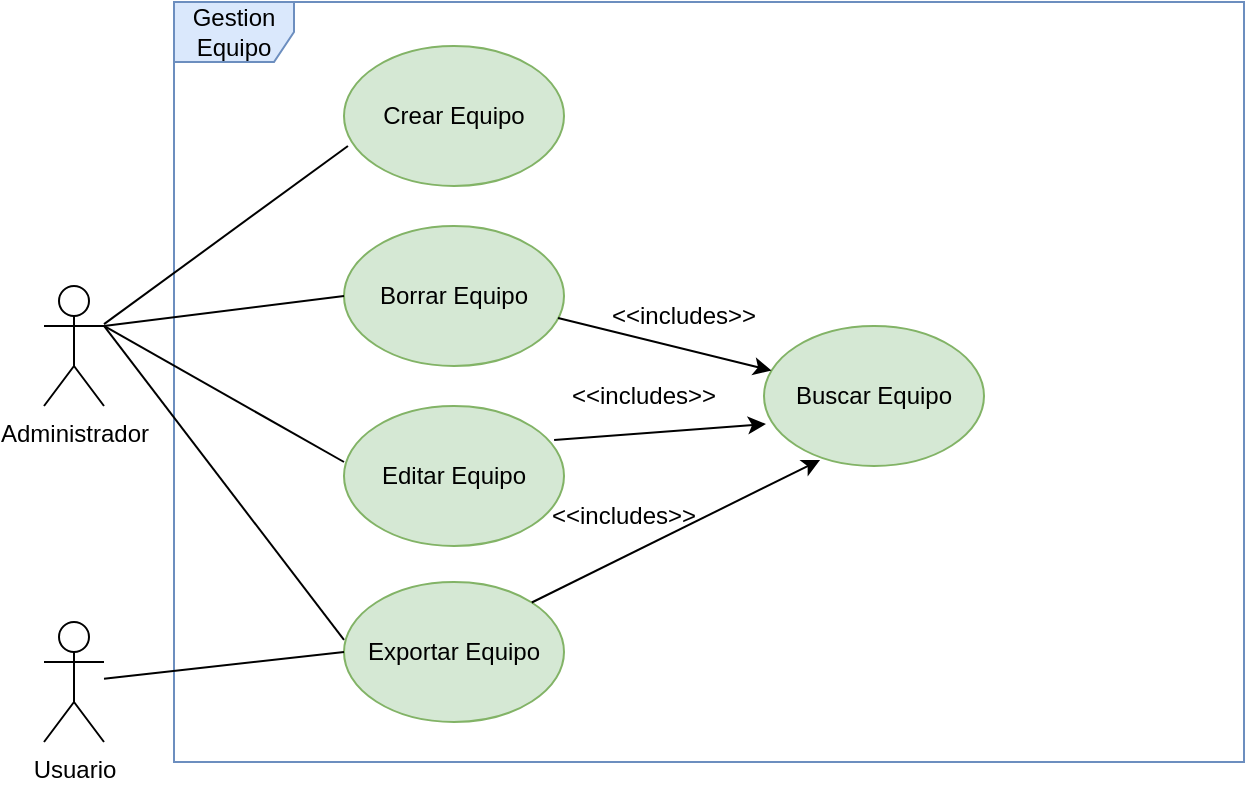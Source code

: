 <mxfile version="21.2.8" type="device">
  <diagram name="Page-1" id="4cxJuNA6jxFFfl-4qjEc">
    <mxGraphModel dx="1434" dy="878" grid="1" gridSize="10" guides="1" tooltips="1" connect="1" arrows="1" fold="1" page="1" pageScale="1" pageWidth="850" pageHeight="1100" math="0" shadow="0">
      <root>
        <mxCell id="0" />
        <mxCell id="1" parent="0" />
        <mxCell id="4L3qG8AeQFY43rI7TySw-1" value="Gestion Equipo" style="shape=umlFrame;whiteSpace=wrap;html=1;pointerEvents=0;fillColor=#dae8fc;strokeColor=#6c8ebf;" parent="1" vertex="1">
          <mxGeometry x="105" y="250" width="535" height="380" as="geometry" />
        </mxCell>
        <mxCell id="4L3qG8AeQFY43rI7TySw-2" value="Administrador" style="shape=umlActor;verticalLabelPosition=bottom;verticalAlign=top;html=1;" parent="1" vertex="1">
          <mxGeometry x="40" y="392" width="30" height="60" as="geometry" />
        </mxCell>
        <mxCell id="4L3qG8AeQFY43rI7TySw-3" value="Crear Equipo" style="ellipse;whiteSpace=wrap;html=1;fillColor=#d5e8d4;strokeColor=#82b366;" parent="1" vertex="1">
          <mxGeometry x="190" y="272" width="110" height="70" as="geometry" />
        </mxCell>
        <mxCell id="4L3qG8AeQFY43rI7TySw-4" value="Borrar Equipo" style="ellipse;whiteSpace=wrap;html=1;fillColor=#d5e8d4;strokeColor=#82b366;" parent="1" vertex="1">
          <mxGeometry x="190" y="362" width="110" height="70" as="geometry" />
        </mxCell>
        <mxCell id="4L3qG8AeQFY43rI7TySw-5" value="Editar Equipo" style="ellipse;whiteSpace=wrap;html=1;fillColor=#d5e8d4;strokeColor=#82b366;" parent="1" vertex="1">
          <mxGeometry x="190" y="452" width="110" height="70" as="geometry" />
        </mxCell>
        <mxCell id="4L3qG8AeQFY43rI7TySw-6" value="" style="endArrow=none;html=1;rounded=0;entryX=0.018;entryY=0.714;entryDx=0;entryDy=0;entryPerimeter=0;" parent="1" source="4L3qG8AeQFY43rI7TySw-2" target="4L3qG8AeQFY43rI7TySw-3" edge="1">
          <mxGeometry width="50" height="50" relative="1" as="geometry">
            <mxPoint x="60" y="362" as="sourcePoint" />
            <mxPoint x="110" y="312" as="targetPoint" />
          </mxGeometry>
        </mxCell>
        <mxCell id="4L3qG8AeQFY43rI7TySw-7" value="" style="endArrow=none;html=1;rounded=0;entryX=0;entryY=0.5;entryDx=0;entryDy=0;exitX=1;exitY=0.333;exitDx=0;exitDy=0;exitPerimeter=0;" parent="1" source="4L3qG8AeQFY43rI7TySw-2" target="4L3qG8AeQFY43rI7TySw-4" edge="1">
          <mxGeometry width="50" height="50" relative="1" as="geometry">
            <mxPoint x="80" y="420" as="sourcePoint" />
            <mxPoint x="202" y="322" as="targetPoint" />
          </mxGeometry>
        </mxCell>
        <mxCell id="4L3qG8AeQFY43rI7TySw-8" value="" style="endArrow=none;html=1;rounded=0;entryX=0;entryY=0.4;entryDx=0;entryDy=0;entryPerimeter=0;exitX=1;exitY=0.333;exitDx=0;exitDy=0;exitPerimeter=0;" parent="1" source="4L3qG8AeQFY43rI7TySw-2" target="4L3qG8AeQFY43rI7TySw-5" edge="1">
          <mxGeometry width="50" height="50" relative="1" as="geometry">
            <mxPoint x="120" y="512" as="sourcePoint" />
            <mxPoint x="170" y="462" as="targetPoint" />
          </mxGeometry>
        </mxCell>
        <mxCell id="4L3qG8AeQFY43rI7TySw-9" value="Buscar Equipo" style="ellipse;whiteSpace=wrap;html=1;fillColor=#d5e8d4;strokeColor=#82b366;" parent="1" vertex="1">
          <mxGeometry x="400" y="412" width="110" height="70" as="geometry" />
        </mxCell>
        <mxCell id="4L3qG8AeQFY43rI7TySw-10" value="" style="endArrow=classic;html=1;rounded=0;exitX=0.973;exitY=0.657;exitDx=0;exitDy=0;exitPerimeter=0;" parent="1" source="4L3qG8AeQFY43rI7TySw-4" target="4L3qG8AeQFY43rI7TySw-9" edge="1">
          <mxGeometry width="50" height="50" relative="1" as="geometry">
            <mxPoint x="280" y="402" as="sourcePoint" />
            <mxPoint x="330" y="352" as="targetPoint" />
          </mxGeometry>
        </mxCell>
        <mxCell id="4L3qG8AeQFY43rI7TySw-11" value="&amp;lt;&amp;lt;includes&amp;gt;&amp;gt;" style="text;html=1;strokeColor=none;fillColor=none;align=center;verticalAlign=middle;whiteSpace=wrap;rounded=0;" parent="1" vertex="1">
          <mxGeometry x="330" y="392" width="60" height="30" as="geometry" />
        </mxCell>
        <mxCell id="4L3qG8AeQFY43rI7TySw-12" value="" style="endArrow=classic;html=1;rounded=0;exitX=0.955;exitY=0.243;exitDx=0;exitDy=0;entryX=0.009;entryY=0.7;entryDx=0;entryDy=0;exitPerimeter=0;entryPerimeter=0;" parent="1" source="4L3qG8AeQFY43rI7TySw-5" target="4L3qG8AeQFY43rI7TySw-9" edge="1">
          <mxGeometry width="50" height="50" relative="1" as="geometry">
            <mxPoint x="307" y="471" as="sourcePoint" />
            <mxPoint x="414" y="497" as="targetPoint" />
          </mxGeometry>
        </mxCell>
        <mxCell id="4L3qG8AeQFY43rI7TySw-13" value="&amp;lt;&amp;lt;includes&amp;gt;&amp;gt;" style="text;html=1;strokeColor=none;fillColor=none;align=center;verticalAlign=middle;whiteSpace=wrap;rounded=0;" parent="1" vertex="1">
          <mxGeometry x="310" y="432" width="60" height="30" as="geometry" />
        </mxCell>
        <mxCell id="4L3qG8AeQFY43rI7TySw-14" value="Exportar Equipo" style="ellipse;whiteSpace=wrap;html=1;fillColor=#d5e8d4;strokeColor=#82b366;" parent="1" vertex="1">
          <mxGeometry x="190" y="540" width="110" height="70" as="geometry" />
        </mxCell>
        <mxCell id="4L3qG8AeQFY43rI7TySw-15" value="" style="endArrow=classic;html=1;rounded=0;exitX=1;exitY=0;exitDx=0;exitDy=0;entryX=0.255;entryY=0.957;entryDx=0;entryDy=0;entryPerimeter=0;" parent="1" source="4L3qG8AeQFY43rI7TySw-14" target="4L3qG8AeQFY43rI7TySw-9" edge="1">
          <mxGeometry width="50" height="50" relative="1" as="geometry">
            <mxPoint x="307" y="559" as="sourcePoint" />
            <mxPoint x="416" y="560" as="targetPoint" />
          </mxGeometry>
        </mxCell>
        <mxCell id="4L3qG8AeQFY43rI7TySw-16" value="&amp;lt;&amp;lt;includes&amp;gt;&amp;gt;" style="text;html=1;strokeColor=none;fillColor=none;align=center;verticalAlign=middle;whiteSpace=wrap;rounded=0;" parent="1" vertex="1">
          <mxGeometry x="300" y="492" width="60" height="30" as="geometry" />
        </mxCell>
        <mxCell id="4L3qG8AeQFY43rI7TySw-17" value="Usuario" style="shape=umlActor;verticalLabelPosition=bottom;verticalAlign=top;html=1;" parent="1" vertex="1">
          <mxGeometry x="40" y="560" width="30" height="60" as="geometry" />
        </mxCell>
        <mxCell id="4L3qG8AeQFY43rI7TySw-18" value="" style="endArrow=none;html=1;rounded=0;entryX=0;entryY=0.5;entryDx=0;entryDy=0;" parent="1" source="4L3qG8AeQFY43rI7TySw-17" target="4L3qG8AeQFY43rI7TySw-14" edge="1">
          <mxGeometry width="50" height="50" relative="1" as="geometry">
            <mxPoint x="90" y="700" as="sourcePoint" />
            <mxPoint x="140" y="650" as="targetPoint" />
          </mxGeometry>
        </mxCell>
        <mxCell id="4L3qG8AeQFY43rI7TySw-19" value="" style="endArrow=none;html=1;rounded=0;entryX=0;entryY=0.414;entryDx=0;entryDy=0;entryPerimeter=0;exitX=1;exitY=0.333;exitDx=0;exitDy=0;exitPerimeter=0;" parent="1" source="4L3qG8AeQFY43rI7TySw-2" target="4L3qG8AeQFY43rI7TySw-14" edge="1">
          <mxGeometry width="50" height="50" relative="1" as="geometry">
            <mxPoint x="110" y="570" as="sourcePoint" />
            <mxPoint x="160" y="520" as="targetPoint" />
          </mxGeometry>
        </mxCell>
      </root>
    </mxGraphModel>
  </diagram>
</mxfile>

